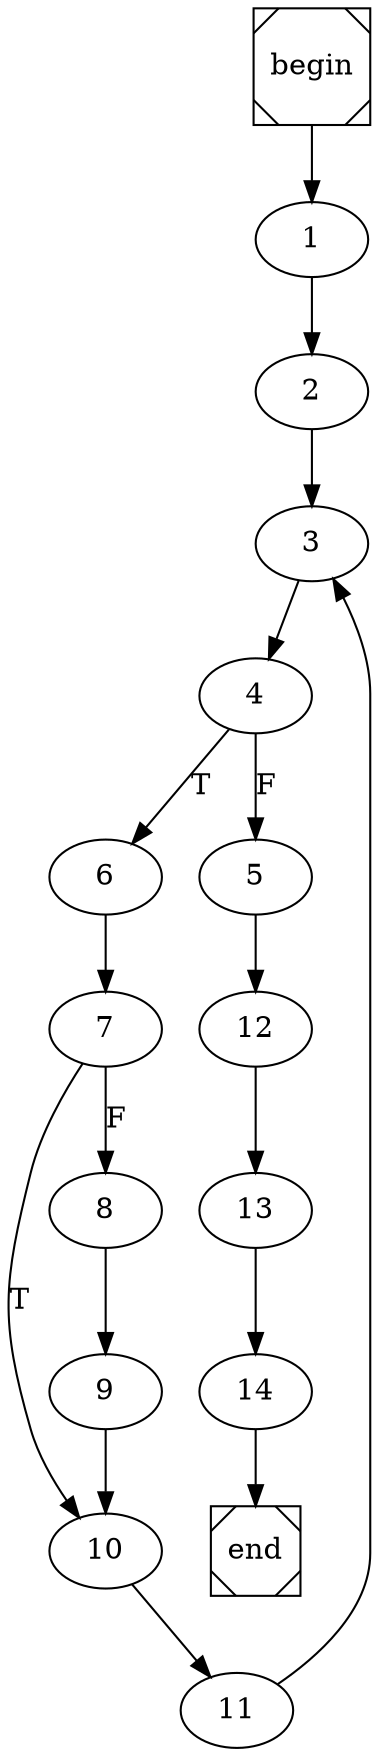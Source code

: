 digraph cfg {
	begin [shape=Msquare];
	end [shape=Msquare];
	begin -> 1;	1 -> 2;	2 -> 3;	3 -> 4;	4 -> 6[label=T];	4 -> 5[label=F];	5 -> 12;	6 -> 7;	7 -> 10[label=T];	7 -> 8[label=F];	8 -> 9;	9 -> 10;	10 -> 11;	11 -> 3;	12 -> 13;	13 -> 14;	14 -> end;}
